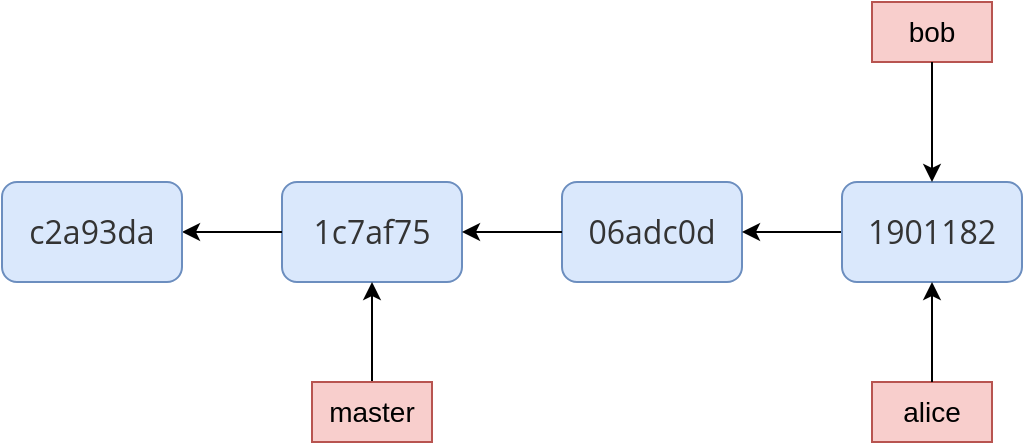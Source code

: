 <mxfile version="12.4.3" type="github" pages="1">
  <diagram id="Sr2y8E48ZZrtgwOpP8ap" name="Page-1">
    <mxGraphModel dx="1410" dy="647" grid="1" gridSize="10" guides="1" tooltips="1" connect="1" arrows="1" fold="1" page="1" pageScale="1" pageWidth="827" pageHeight="1169" math="0" shadow="0">
      <root>
        <mxCell id="0"/>
        <mxCell id="1" parent="0"/>
        <mxCell id="795kp8MBvgSKVHXz9DKC-1" value="&lt;span style=&quot;color: rgb(51 , 51 , 51) ; font-family: &amp;#34;open sans&amp;#34; , &amp;#34;clear sans&amp;#34; , &amp;#34;helvetica neue&amp;#34; , &amp;#34;helvetica&amp;#34; , &amp;#34;arial&amp;#34; , sans-serif ; font-size: 16px ; white-space: pre-wrap&quot;&gt;1c7af75&lt;/span&gt;" style="rounded=1;whiteSpace=wrap;html=1;fillColor=#dae8fc;strokeColor=#6c8ebf;" parent="1" vertex="1">
          <mxGeometry x="50" y="200" width="90" height="50" as="geometry"/>
        </mxCell>
        <mxCell id="jVZEl1FH-rObJHTlhoI0-1" value="&lt;span style=&quot;color: rgb(51 , 51 , 51) ; font-family: &amp;#34;open sans&amp;#34; , &amp;#34;clear sans&amp;#34; , &amp;#34;helvetica neue&amp;#34; , &amp;#34;helvetica&amp;#34; , &amp;#34;arial&amp;#34; , sans-serif ; font-size: 16px ; white-space: pre-wrap&quot;&gt;06adc0d&lt;/span&gt;" style="rounded=1;whiteSpace=wrap;html=1;fillColor=#dae8fc;strokeColor=#6c8ebf;" vertex="1" parent="1">
          <mxGeometry x="190" y="200" width="90" height="50" as="geometry"/>
        </mxCell>
        <mxCell id="jVZEl1FH-rObJHTlhoI0-2" value="" style="endArrow=classic;html=1;entryX=1;entryY=0.5;entryDx=0;entryDy=0;exitX=0;exitY=0.5;exitDx=0;exitDy=0;" edge="1" parent="1" source="jVZEl1FH-rObJHTlhoI0-1" target="795kp8MBvgSKVHXz9DKC-1">
          <mxGeometry width="50" height="50" relative="1" as="geometry">
            <mxPoint x="190" y="230" as="sourcePoint"/>
            <mxPoint x="240" y="180" as="targetPoint"/>
          </mxGeometry>
        </mxCell>
        <mxCell id="jVZEl1FH-rObJHTlhoI0-3" value="" style="endArrow=classic;html=1;exitX=0;exitY=0.5;exitDx=0;exitDy=0;entryX=1;entryY=0.5;entryDx=0;entryDy=0;" edge="1" parent="1" source="jVZEl1FH-rObJHTlhoI0-4" target="jVZEl1FH-rObJHTlhoI0-1">
          <mxGeometry width="50" height="50" relative="1" as="geometry">
            <mxPoint x="240" y="270" as="sourcePoint"/>
            <mxPoint x="290" y="220" as="targetPoint"/>
          </mxGeometry>
        </mxCell>
        <mxCell id="jVZEl1FH-rObJHTlhoI0-4" value="&lt;span style=&quot;color: rgb(51 , 51 , 51) ; font-family: &amp;#34;open sans&amp;#34; , &amp;#34;clear sans&amp;#34; , &amp;#34;helvetica neue&amp;#34; , &amp;#34;helvetica&amp;#34; , &amp;#34;arial&amp;#34; , sans-serif ; font-size: 16px ; white-space: pre-wrap&quot;&gt;1901182&lt;/span&gt;" style="rounded=1;whiteSpace=wrap;html=1;fillColor=#dae8fc;strokeColor=#6c8ebf;" vertex="1" parent="1">
          <mxGeometry x="330" y="200" width="90" height="50" as="geometry"/>
        </mxCell>
        <mxCell id="jVZEl1FH-rObJHTlhoI0-5" value="" style="endArrow=classic;html=1;entryX=1;entryY=0.5;entryDx=0;entryDy=0;exitX=0;exitY=0.5;exitDx=0;exitDy=0;" edge="1" parent="1" source="795kp8MBvgSKVHXz9DKC-1" target="jVZEl1FH-rObJHTlhoI0-6">
          <mxGeometry width="50" height="50" relative="1" as="geometry">
            <mxPoint x="60" y="360" as="sourcePoint"/>
            <mxPoint x="110" y="310" as="targetPoint"/>
          </mxGeometry>
        </mxCell>
        <mxCell id="jVZEl1FH-rObJHTlhoI0-6" value="&lt;span style=&quot;color: rgb(51 , 51 , 51) ; font-family: &amp;#34;open sans&amp;#34; , &amp;#34;clear sans&amp;#34; , &amp;#34;helvetica neue&amp;#34; , &amp;#34;helvetica&amp;#34; , &amp;#34;arial&amp;#34; , sans-serif ; font-size: 16px ; white-space: pre-wrap&quot;&gt;c2a93da&lt;/span&gt;" style="rounded=1;whiteSpace=wrap;html=1;fillColor=#dae8fc;strokeColor=#6c8ebf;" vertex="1" parent="1">
          <mxGeometry x="-90" y="200" width="90" height="50" as="geometry"/>
        </mxCell>
        <mxCell id="jVZEl1FH-rObJHTlhoI0-7" value="" style="endArrow=classic;html=1;entryX=0.5;entryY=1;entryDx=0;entryDy=0;exitX=0.5;exitY=0;exitDx=0;exitDy=0;" edge="1" parent="1" source="jVZEl1FH-rObJHTlhoI0-8" target="795kp8MBvgSKVHXz9DKC-1">
          <mxGeometry width="50" height="50" relative="1" as="geometry">
            <mxPoint x="95" y="310" as="sourcePoint"/>
            <mxPoint x="120" y="260" as="targetPoint"/>
          </mxGeometry>
        </mxCell>
        <mxCell id="jVZEl1FH-rObJHTlhoI0-8" value="&lt;font style=&quot;font-size: 14px&quot;&gt;master&lt;/font&gt;" style="rounded=0;whiteSpace=wrap;html=1;fillColor=#f8cecc;strokeColor=#b85450;" vertex="1" parent="1">
          <mxGeometry x="65" y="300" width="60" height="30" as="geometry"/>
        </mxCell>
        <mxCell id="jVZEl1FH-rObJHTlhoI0-10" value="&lt;font style=&quot;font-size: 14px&quot;&gt;alice&lt;/font&gt;" style="rounded=0;whiteSpace=wrap;html=1;fillColor=#f8cecc;strokeColor=#b85450;" vertex="1" parent="1">
          <mxGeometry x="345" y="300" width="60" height="30" as="geometry"/>
        </mxCell>
        <mxCell id="jVZEl1FH-rObJHTlhoI0-11" value="&lt;font style=&quot;font-size: 14px&quot;&gt;bob&lt;/font&gt;" style="rounded=0;whiteSpace=wrap;html=1;fillColor=#f8cecc;strokeColor=#b85450;" vertex="1" parent="1">
          <mxGeometry x="345" y="110" width="60" height="30" as="geometry"/>
        </mxCell>
        <mxCell id="jVZEl1FH-rObJHTlhoI0-12" value="" style="endArrow=classic;html=1;entryX=0.5;entryY=1;entryDx=0;entryDy=0;exitX=0.5;exitY=0;exitDx=0;exitDy=0;" edge="1" parent="1" source="jVZEl1FH-rObJHTlhoI0-10" target="jVZEl1FH-rObJHTlhoI0-4">
          <mxGeometry width="50" height="50" relative="1" as="geometry">
            <mxPoint x="320" y="320" as="sourcePoint"/>
            <mxPoint x="370" y="270" as="targetPoint"/>
          </mxGeometry>
        </mxCell>
        <mxCell id="jVZEl1FH-rObJHTlhoI0-13" value="" style="endArrow=classic;html=1;exitX=0.5;exitY=1;exitDx=0;exitDy=0;entryX=0.5;entryY=0;entryDx=0;entryDy=0;" edge="1" parent="1" source="jVZEl1FH-rObJHTlhoI0-11" target="jVZEl1FH-rObJHTlhoI0-4">
          <mxGeometry width="50" height="50" relative="1" as="geometry">
            <mxPoint x="290" y="210" as="sourcePoint"/>
            <mxPoint x="340" y="160" as="targetPoint"/>
          </mxGeometry>
        </mxCell>
      </root>
    </mxGraphModel>
  </diagram>
</mxfile>
